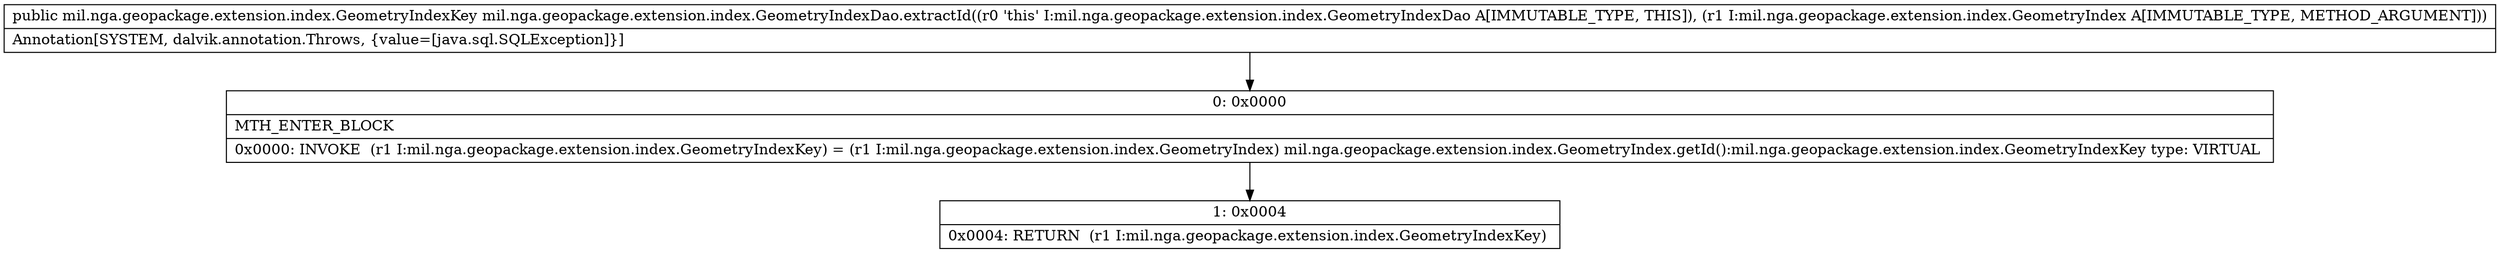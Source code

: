 digraph "CFG formil.nga.geopackage.extension.index.GeometryIndexDao.extractId(Lmil\/nga\/geopackage\/extension\/index\/GeometryIndex;)Lmil\/nga\/geopackage\/extension\/index\/GeometryIndexKey;" {
Node_0 [shape=record,label="{0\:\ 0x0000|MTH_ENTER_BLOCK\l|0x0000: INVOKE  (r1 I:mil.nga.geopackage.extension.index.GeometryIndexKey) = (r1 I:mil.nga.geopackage.extension.index.GeometryIndex) mil.nga.geopackage.extension.index.GeometryIndex.getId():mil.nga.geopackage.extension.index.GeometryIndexKey type: VIRTUAL \l}"];
Node_1 [shape=record,label="{1\:\ 0x0004|0x0004: RETURN  (r1 I:mil.nga.geopackage.extension.index.GeometryIndexKey) \l}"];
MethodNode[shape=record,label="{public mil.nga.geopackage.extension.index.GeometryIndexKey mil.nga.geopackage.extension.index.GeometryIndexDao.extractId((r0 'this' I:mil.nga.geopackage.extension.index.GeometryIndexDao A[IMMUTABLE_TYPE, THIS]), (r1 I:mil.nga.geopackage.extension.index.GeometryIndex A[IMMUTABLE_TYPE, METHOD_ARGUMENT]))  | Annotation[SYSTEM, dalvik.annotation.Throws, \{value=[java.sql.SQLException]\}]\l}"];
MethodNode -> Node_0;
Node_0 -> Node_1;
}

